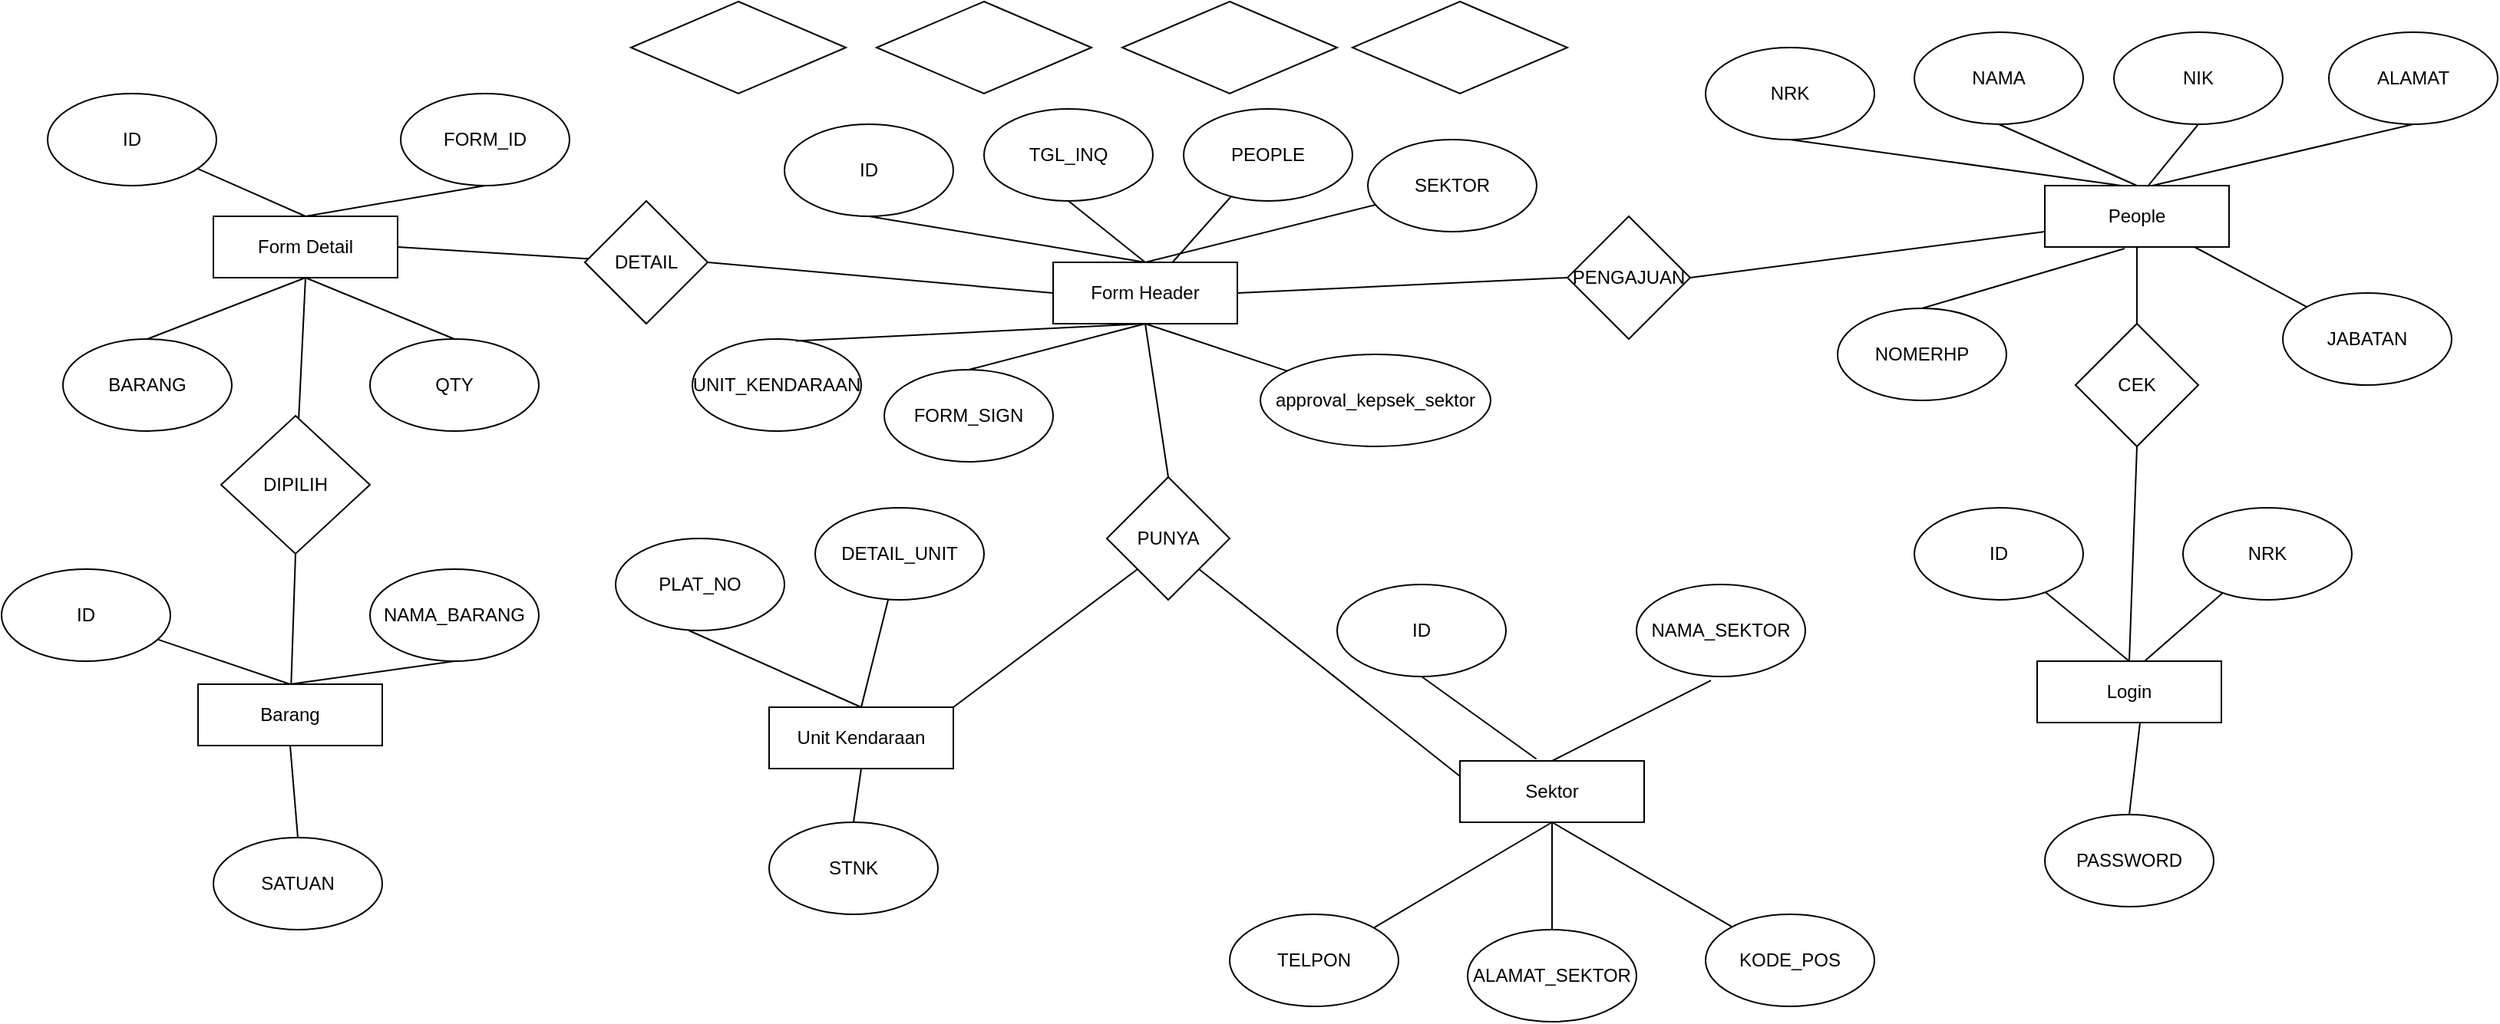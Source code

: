 <mxfile version="13.9.8" type="github">
  <diagram id="C5RBs43oDa-KdzZeNtuy" name="Page-1">
    <mxGraphModel dx="2674" dy="803" grid="1" gridSize="10" guides="1" tooltips="1" connect="1" arrows="1" fold="1" page="1" pageScale="1" pageWidth="827" pageHeight="1169" math="0" shadow="0">
      <root>
        <mxCell id="WIyWlLk6GJQsqaUBKTNV-0" />
        <mxCell id="WIyWlLk6GJQsqaUBKTNV-1" parent="WIyWlLk6GJQsqaUBKTNV-0" />
        <mxCell id="gEkuXfyN2TQjSn-Q257O-0" value="Sektor" style="rounded=0;whiteSpace=wrap;html=1;" parent="WIyWlLk6GJQsqaUBKTNV-1" vertex="1">
          <mxGeometry x="600" y="525" width="120" height="40" as="geometry" />
        </mxCell>
        <mxCell id="gEkuXfyN2TQjSn-Q257O-1" value="Barang" style="rounded=0;whiteSpace=wrap;html=1;" parent="WIyWlLk6GJQsqaUBKTNV-1" vertex="1">
          <mxGeometry x="-222" y="475" width="120" height="40" as="geometry" />
        </mxCell>
        <mxCell id="gEkuXfyN2TQjSn-Q257O-2" value="Form Header" style="rounded=0;whiteSpace=wrap;html=1;" parent="WIyWlLk6GJQsqaUBKTNV-1" vertex="1">
          <mxGeometry x="335" y="200" width="120" height="40" as="geometry" />
        </mxCell>
        <mxCell id="gEkuXfyN2TQjSn-Q257O-3" value="Unit Kendaraan" style="rounded=0;whiteSpace=wrap;html=1;" parent="WIyWlLk6GJQsqaUBKTNV-1" vertex="1">
          <mxGeometry x="150" y="490" width="120" height="40" as="geometry" />
        </mxCell>
        <mxCell id="gEkuXfyN2TQjSn-Q257O-4" value="Form Detail" style="rounded=0;whiteSpace=wrap;html=1;" parent="WIyWlLk6GJQsqaUBKTNV-1" vertex="1">
          <mxGeometry x="-212" y="170" width="120" height="40" as="geometry" />
        </mxCell>
        <mxCell id="gEkuXfyN2TQjSn-Q257O-5" value="People" style="rounded=0;whiteSpace=wrap;html=1;" parent="WIyWlLk6GJQsqaUBKTNV-1" vertex="1">
          <mxGeometry x="981" y="150" width="120" height="40" as="geometry" />
        </mxCell>
        <mxCell id="gEkuXfyN2TQjSn-Q257O-6" value="Login" style="rounded=0;whiteSpace=wrap;html=1;" parent="WIyWlLk6GJQsqaUBKTNV-1" vertex="1">
          <mxGeometry x="976" y="460" width="120" height="40" as="geometry" />
        </mxCell>
        <mxCell id="gEkuXfyN2TQjSn-Q257O-7" value="" style="rhombus;whiteSpace=wrap;html=1;" parent="WIyWlLk6GJQsqaUBKTNV-1" vertex="1">
          <mxGeometry x="60" y="30" width="140" height="60" as="geometry" />
        </mxCell>
        <mxCell id="gEkuXfyN2TQjSn-Q257O-12" value="" style="rhombus;whiteSpace=wrap;html=1;" parent="WIyWlLk6GJQsqaUBKTNV-1" vertex="1">
          <mxGeometry x="220" y="30" width="140" height="60" as="geometry" />
        </mxCell>
        <mxCell id="gEkuXfyN2TQjSn-Q257O-13" value="" style="rhombus;whiteSpace=wrap;html=1;" parent="WIyWlLk6GJQsqaUBKTNV-1" vertex="1">
          <mxGeometry x="380" y="30" width="140" height="60" as="geometry" />
        </mxCell>
        <mxCell id="gEkuXfyN2TQjSn-Q257O-14" value="" style="rhombus;whiteSpace=wrap;html=1;" parent="WIyWlLk6GJQsqaUBKTNV-1" vertex="1">
          <mxGeometry x="530" y="30" width="140" height="60" as="geometry" />
        </mxCell>
        <mxCell id="gEkuXfyN2TQjSn-Q257O-15" value="ID" style="ellipse;whiteSpace=wrap;html=1;" parent="WIyWlLk6GJQsqaUBKTNV-1" vertex="1">
          <mxGeometry x="520" y="410" width="110" height="60" as="geometry" />
        </mxCell>
        <mxCell id="gEkuXfyN2TQjSn-Q257O-16" value="KODE_POS" style="ellipse;whiteSpace=wrap;html=1;" parent="WIyWlLk6GJQsqaUBKTNV-1" vertex="1">
          <mxGeometry x="760" y="625" width="110" height="60" as="geometry" />
        </mxCell>
        <mxCell id="gEkuXfyN2TQjSn-Q257O-17" value="TELPON" style="ellipse;whiteSpace=wrap;html=1;" parent="WIyWlLk6GJQsqaUBKTNV-1" vertex="1">
          <mxGeometry x="450" y="625" width="110" height="60" as="geometry" />
        </mxCell>
        <mxCell id="gEkuXfyN2TQjSn-Q257O-18" value="NAMA_SEKTOR" style="ellipse;whiteSpace=wrap;html=1;" parent="WIyWlLk6GJQsqaUBKTNV-1" vertex="1">
          <mxGeometry x="715" y="410" width="110" height="60" as="geometry" />
        </mxCell>
        <mxCell id="gEkuXfyN2TQjSn-Q257O-19" value="ALAMAT_SEKTOR" style="ellipse;whiteSpace=wrap;html=1;" parent="WIyWlLk6GJQsqaUBKTNV-1" vertex="1">
          <mxGeometry x="605" y="635" width="110" height="60" as="geometry" />
        </mxCell>
        <mxCell id="gEkuXfyN2TQjSn-Q257O-29" value="" style="endArrow=none;html=1;exitX=1;exitY=0;exitDx=0;exitDy=0;entryX=0.5;entryY=1;entryDx=0;entryDy=0;" parent="WIyWlLk6GJQsqaUBKTNV-1" source="gEkuXfyN2TQjSn-Q257O-17" target="gEkuXfyN2TQjSn-Q257O-0" edge="1">
          <mxGeometry width="50" height="50" relative="1" as="geometry">
            <mxPoint x="880" y="250" as="sourcePoint" />
            <mxPoint x="930" y="200" as="targetPoint" />
          </mxGeometry>
        </mxCell>
        <mxCell id="gEkuXfyN2TQjSn-Q257O-30" value="" style="endArrow=none;html=1;entryX=0.5;entryY=1;entryDx=0;entryDy=0;exitX=0.415;exitY=-0.031;exitDx=0;exitDy=0;exitPerimeter=0;" parent="WIyWlLk6GJQsqaUBKTNV-1" source="gEkuXfyN2TQjSn-Q257O-0" target="gEkuXfyN2TQjSn-Q257O-15" edge="1">
          <mxGeometry width="50" height="50" relative="1" as="geometry">
            <mxPoint x="875" y="160" as="sourcePoint" />
            <mxPoint x="930" y="100" as="targetPoint" />
          </mxGeometry>
        </mxCell>
        <mxCell id="gEkuXfyN2TQjSn-Q257O-31" value="" style="endArrow=none;html=1;exitX=0.5;exitY=0;exitDx=0;exitDy=0;entryX=0.5;entryY=1;entryDx=0;entryDy=0;" parent="WIyWlLk6GJQsqaUBKTNV-1" source="gEkuXfyN2TQjSn-Q257O-19" edge="1" target="gEkuXfyN2TQjSn-Q257O-0">
          <mxGeometry width="50" height="50" relative="1" as="geometry">
            <mxPoint x="960" y="250" as="sourcePoint" />
            <mxPoint x="980" y="180" as="targetPoint" />
          </mxGeometry>
        </mxCell>
        <mxCell id="gEkuXfyN2TQjSn-Q257O-32" value="" style="endArrow=none;html=1;entryX=0.5;entryY=1;entryDx=0;entryDy=0;" parent="WIyWlLk6GJQsqaUBKTNV-1" source="gEkuXfyN2TQjSn-Q257O-16" target="gEkuXfyN2TQjSn-Q257O-0" edge="1">
          <mxGeometry width="50" height="50" relative="1" as="geometry">
            <mxPoint x="1060" y="250" as="sourcePoint" />
            <mxPoint x="1110" y="200" as="targetPoint" />
          </mxGeometry>
        </mxCell>
        <mxCell id="gEkuXfyN2TQjSn-Q257O-33" value="" style="endArrow=none;html=1;exitX=0.441;exitY=1.042;exitDx=0;exitDy=0;exitPerimeter=0;entryX=0.5;entryY=0;entryDx=0;entryDy=0;" parent="WIyWlLk6GJQsqaUBKTNV-1" source="gEkuXfyN2TQjSn-Q257O-18" target="gEkuXfyN2TQjSn-Q257O-0" edge="1">
          <mxGeometry width="50" height="50" relative="1" as="geometry">
            <mxPoint x="1055" y="130" as="sourcePoint" />
            <mxPoint x="980" y="140" as="targetPoint" />
          </mxGeometry>
        </mxCell>
        <mxCell id="gEkuXfyN2TQjSn-Q257O-35" value="TGL_INQ" style="ellipse;whiteSpace=wrap;html=1;" parent="WIyWlLk6GJQsqaUBKTNV-1" vertex="1">
          <mxGeometry x="290" y="100" width="110" height="60" as="geometry" />
        </mxCell>
        <mxCell id="gEkuXfyN2TQjSn-Q257O-36" value="PEOPLE" style="ellipse;whiteSpace=wrap;html=1;" parent="WIyWlLk6GJQsqaUBKTNV-1" vertex="1">
          <mxGeometry x="420" y="100" width="110" height="60" as="geometry" />
        </mxCell>
        <mxCell id="gEkuXfyN2TQjSn-Q257O-37" value="approval_kepsek_sektor" style="ellipse;whiteSpace=wrap;html=1;" parent="WIyWlLk6GJQsqaUBKTNV-1" vertex="1">
          <mxGeometry x="470" y="260" width="150" height="60" as="geometry" />
        </mxCell>
        <mxCell id="gEkuXfyN2TQjSn-Q257O-38" value="FORM_SIGN" style="ellipse;whiteSpace=wrap;html=1;" parent="WIyWlLk6GJQsqaUBKTNV-1" vertex="1">
          <mxGeometry x="225" y="270" width="110" height="60" as="geometry" />
        </mxCell>
        <mxCell id="gEkuXfyN2TQjSn-Q257O-39" value="UNIT_KENDARAAN" style="ellipse;whiteSpace=wrap;html=1;" parent="WIyWlLk6GJQsqaUBKTNV-1" vertex="1">
          <mxGeometry x="100" y="250" width="110" height="60" as="geometry" />
        </mxCell>
        <mxCell id="gEkuXfyN2TQjSn-Q257O-41" value="ID" style="ellipse;whiteSpace=wrap;html=1;" parent="WIyWlLk6GJQsqaUBKTNV-1" vertex="1">
          <mxGeometry x="160" y="110" width="110" height="60" as="geometry" />
        </mxCell>
        <mxCell id="gEkuXfyN2TQjSn-Q257O-43" value="SEKTOR" style="ellipse;whiteSpace=wrap;html=1;" parent="WIyWlLk6GJQsqaUBKTNV-1" vertex="1">
          <mxGeometry x="540" y="120" width="110" height="60" as="geometry" />
        </mxCell>
        <mxCell id="gEkuXfyN2TQjSn-Q257O-44" value="" style="endArrow=none;html=1;exitX=0.612;exitY=0.021;exitDx=0;exitDy=0;exitPerimeter=0;entryX=0.5;entryY=1;entryDx=0;entryDy=0;" parent="WIyWlLk6GJQsqaUBKTNV-1" source="gEkuXfyN2TQjSn-Q257O-39" target="gEkuXfyN2TQjSn-Q257O-2" edge="1">
          <mxGeometry width="50" height="50" relative="1" as="geometry">
            <mxPoint x="420" y="250" as="sourcePoint" />
            <mxPoint x="470" y="200" as="targetPoint" />
          </mxGeometry>
        </mxCell>
        <mxCell id="gEkuXfyN2TQjSn-Q257O-45" value="" style="endArrow=none;html=1;exitX=0.5;exitY=0;exitDx=0;exitDy=0;entryX=0.5;entryY=1;entryDx=0;entryDy=0;" parent="WIyWlLk6GJQsqaUBKTNV-1" source="gEkuXfyN2TQjSn-Q257O-38" target="gEkuXfyN2TQjSn-Q257O-2" edge="1">
          <mxGeometry width="50" height="50" relative="1" as="geometry">
            <mxPoint x="570" y="290" as="sourcePoint" />
            <mxPoint x="620" y="240" as="targetPoint" />
          </mxGeometry>
        </mxCell>
        <mxCell id="gEkuXfyN2TQjSn-Q257O-46" value="" style="endArrow=none;html=1;entryX=0.5;entryY=1;entryDx=0;entryDy=0;" parent="WIyWlLk6GJQsqaUBKTNV-1" source="gEkuXfyN2TQjSn-Q257O-37" target="gEkuXfyN2TQjSn-Q257O-2" edge="1">
          <mxGeometry width="50" height="50" relative="1" as="geometry">
            <mxPoint x="670" y="450" as="sourcePoint" />
            <mxPoint x="720" y="400" as="targetPoint" />
          </mxGeometry>
        </mxCell>
        <mxCell id="gEkuXfyN2TQjSn-Q257O-47" value="" style="endArrow=none;html=1;entryX=0.5;entryY=1;entryDx=0;entryDy=0;exitX=0.5;exitY=0;exitDx=0;exitDy=0;" parent="WIyWlLk6GJQsqaUBKTNV-1" source="gEkuXfyN2TQjSn-Q257O-2" target="gEkuXfyN2TQjSn-Q257O-41" edge="1">
          <mxGeometry width="50" height="50" relative="1" as="geometry">
            <mxPoint x="440" y="210" as="sourcePoint" />
            <mxPoint x="490" y="160" as="targetPoint" />
          </mxGeometry>
        </mxCell>
        <mxCell id="gEkuXfyN2TQjSn-Q257O-48" value="" style="endArrow=none;html=1;entryX=0.5;entryY=1;entryDx=0;entryDy=0;exitX=0.5;exitY=0;exitDx=0;exitDy=0;" parent="WIyWlLk6GJQsqaUBKTNV-1" source="gEkuXfyN2TQjSn-Q257O-2" target="gEkuXfyN2TQjSn-Q257O-35" edge="1">
          <mxGeometry width="50" height="50" relative="1" as="geometry">
            <mxPoint x="580" y="200" as="sourcePoint" />
            <mxPoint x="630" y="150" as="targetPoint" />
          </mxGeometry>
        </mxCell>
        <mxCell id="gEkuXfyN2TQjSn-Q257O-50" value="" style="endArrow=none;html=1;" parent="WIyWlLk6GJQsqaUBKTNV-1" source="gEkuXfyN2TQjSn-Q257O-2" target="gEkuXfyN2TQjSn-Q257O-36" edge="1">
          <mxGeometry width="50" height="50" relative="1" as="geometry">
            <mxPoint x="600" y="180" as="sourcePoint" />
            <mxPoint x="651" y="151" as="targetPoint" />
          </mxGeometry>
        </mxCell>
        <mxCell id="gEkuXfyN2TQjSn-Q257O-51" value="" style="endArrow=none;html=1;exitX=0.5;exitY=0;exitDx=0;exitDy=0;" parent="WIyWlLk6GJQsqaUBKTNV-1" source="gEkuXfyN2TQjSn-Q257O-2" target="gEkuXfyN2TQjSn-Q257O-43" edge="1">
          <mxGeometry width="50" height="50" relative="1" as="geometry">
            <mxPoint x="680" y="210" as="sourcePoint" />
            <mxPoint x="730" y="160" as="targetPoint" />
          </mxGeometry>
        </mxCell>
        <mxCell id="gEkuXfyN2TQjSn-Q257O-52" value="ID" style="ellipse;whiteSpace=wrap;html=1;" parent="WIyWlLk6GJQsqaUBKTNV-1" vertex="1">
          <mxGeometry x="-320" y="90" width="110" height="60" as="geometry" />
        </mxCell>
        <mxCell id="gEkuXfyN2TQjSn-Q257O-53" value="FORM_ID" style="ellipse;whiteSpace=wrap;html=1;" parent="WIyWlLk6GJQsqaUBKTNV-1" vertex="1">
          <mxGeometry x="-90" y="90" width="110" height="60" as="geometry" />
        </mxCell>
        <mxCell id="gEkuXfyN2TQjSn-Q257O-54" value="QTY" style="ellipse;whiteSpace=wrap;html=1;" parent="WIyWlLk6GJQsqaUBKTNV-1" vertex="1">
          <mxGeometry x="-110" y="250" width="110" height="60" as="geometry" />
        </mxCell>
        <mxCell id="gEkuXfyN2TQjSn-Q257O-55" value="BARANG" style="ellipse;whiteSpace=wrap;html=1;" parent="WIyWlLk6GJQsqaUBKTNV-1" vertex="1">
          <mxGeometry x="-310" y="250" width="110" height="60" as="geometry" />
        </mxCell>
        <mxCell id="gEkuXfyN2TQjSn-Q257O-56" value="" style="endArrow=none;html=1;exitX=0.5;exitY=0;exitDx=0;exitDy=0;entryX=0.5;entryY=1;entryDx=0;entryDy=0;" parent="WIyWlLk6GJQsqaUBKTNV-1" source="gEkuXfyN2TQjSn-Q257O-55" target="gEkuXfyN2TQjSn-Q257O-4" edge="1">
          <mxGeometry width="50" height="50" relative="1" as="geometry">
            <mxPoint x="550" y="330" as="sourcePoint" />
            <mxPoint x="600" y="280" as="targetPoint" />
          </mxGeometry>
        </mxCell>
        <mxCell id="gEkuXfyN2TQjSn-Q257O-57" value="" style="endArrow=none;html=1;exitX=0.5;exitY=0;exitDx=0;exitDy=0;entryX=0.5;entryY=1;entryDx=0;entryDy=0;" parent="WIyWlLk6GJQsqaUBKTNV-1" source="gEkuXfyN2TQjSn-Q257O-54" target="gEkuXfyN2TQjSn-Q257O-4" edge="1">
          <mxGeometry width="50" height="50" relative="1" as="geometry">
            <mxPoint x="550" y="330" as="sourcePoint" />
            <mxPoint x="600" y="280" as="targetPoint" />
          </mxGeometry>
        </mxCell>
        <mxCell id="gEkuXfyN2TQjSn-Q257O-58" value="" style="endArrow=none;html=1;exitX=0.5;exitY=0;exitDx=0;exitDy=0;" parent="WIyWlLk6GJQsqaUBKTNV-1" source="gEkuXfyN2TQjSn-Q257O-4" target="gEkuXfyN2TQjSn-Q257O-52" edge="1">
          <mxGeometry width="50" height="50" relative="1" as="geometry">
            <mxPoint x="160" y="330" as="sourcePoint" />
            <mxPoint x="210" y="280" as="targetPoint" />
          </mxGeometry>
        </mxCell>
        <mxCell id="gEkuXfyN2TQjSn-Q257O-59" value="" style="endArrow=none;html=1;entryX=0.5;entryY=1;entryDx=0;entryDy=0;exitX=0.5;exitY=0;exitDx=0;exitDy=0;" parent="WIyWlLk6GJQsqaUBKTNV-1" source="gEkuXfyN2TQjSn-Q257O-4" target="gEkuXfyN2TQjSn-Q257O-53" edge="1">
          <mxGeometry width="50" height="50" relative="1" as="geometry">
            <mxPoint x="160" y="330" as="sourcePoint" />
            <mxPoint x="210" y="280" as="targetPoint" />
          </mxGeometry>
        </mxCell>
        <mxCell id="gEkuXfyN2TQjSn-Q257O-60" value="ID" style="ellipse;whiteSpace=wrap;html=1;" parent="WIyWlLk6GJQsqaUBKTNV-1" vertex="1">
          <mxGeometry x="-350" y="400" width="110" height="60" as="geometry" />
        </mxCell>
        <mxCell id="gEkuXfyN2TQjSn-Q257O-61" value="SATUAN" style="ellipse;whiteSpace=wrap;html=1;" parent="WIyWlLk6GJQsqaUBKTNV-1" vertex="1">
          <mxGeometry x="-212" y="575" width="110" height="60" as="geometry" />
        </mxCell>
        <mxCell id="gEkuXfyN2TQjSn-Q257O-62" value="NAMA_BARANG" style="ellipse;whiteSpace=wrap;html=1;" parent="WIyWlLk6GJQsqaUBKTNV-1" vertex="1">
          <mxGeometry x="-110" y="400" width="110" height="60" as="geometry" />
        </mxCell>
        <mxCell id="gEkuXfyN2TQjSn-Q257O-63" value="" style="endArrow=none;html=1;exitX=0.5;exitY=0;exitDx=0;exitDy=0;entryX=0.5;entryY=1;entryDx=0;entryDy=0;" parent="WIyWlLk6GJQsqaUBKTNV-1" source="gEkuXfyN2TQjSn-Q257O-61" target="gEkuXfyN2TQjSn-Q257O-1" edge="1">
          <mxGeometry width="50" height="50" relative="1" as="geometry">
            <mxPoint x="160" y="330" as="sourcePoint" />
            <mxPoint x="210" y="280" as="targetPoint" />
          </mxGeometry>
        </mxCell>
        <mxCell id="gEkuXfyN2TQjSn-Q257O-64" value="" style="endArrow=none;html=1;exitX=0.5;exitY=0;exitDx=0;exitDy=0;" parent="WIyWlLk6GJQsqaUBKTNV-1" source="gEkuXfyN2TQjSn-Q257O-1" target="gEkuXfyN2TQjSn-Q257O-60" edge="1">
          <mxGeometry width="50" height="50" relative="1" as="geometry">
            <mxPoint x="160" y="330" as="sourcePoint" />
            <mxPoint x="180" y="280" as="targetPoint" />
          </mxGeometry>
        </mxCell>
        <mxCell id="gEkuXfyN2TQjSn-Q257O-65" value="" style="endArrow=none;html=1;exitX=0.5;exitY=0;exitDx=0;exitDy=0;entryX=0.5;entryY=1;entryDx=0;entryDy=0;" parent="WIyWlLk6GJQsqaUBKTNV-1" source="gEkuXfyN2TQjSn-Q257O-1" target="gEkuXfyN2TQjSn-Q257O-62" edge="1">
          <mxGeometry width="50" height="50" relative="1" as="geometry">
            <mxPoint x="160" y="330" as="sourcePoint" />
            <mxPoint x="210" y="280" as="targetPoint" />
          </mxGeometry>
        </mxCell>
        <mxCell id="gEkuXfyN2TQjSn-Q257O-66" value="STNK" style="ellipse;whiteSpace=wrap;html=1;" parent="WIyWlLk6GJQsqaUBKTNV-1" vertex="1">
          <mxGeometry x="150" y="565" width="110" height="60" as="geometry" />
        </mxCell>
        <mxCell id="gEkuXfyN2TQjSn-Q257O-67" value="DETAIL_UNIT" style="ellipse;whiteSpace=wrap;html=1;" parent="WIyWlLk6GJQsqaUBKTNV-1" vertex="1">
          <mxGeometry x="180" y="360" width="110" height="60" as="geometry" />
        </mxCell>
        <mxCell id="gEkuXfyN2TQjSn-Q257O-68" value="PLAT_NO" style="ellipse;whiteSpace=wrap;html=1;" parent="WIyWlLk6GJQsqaUBKTNV-1" vertex="1">
          <mxGeometry x="50" y="380" width="110" height="60" as="geometry" />
        </mxCell>
        <mxCell id="gEkuXfyN2TQjSn-Q257O-69" value="" style="endArrow=none;html=1;entryX=0.434;entryY=1;entryDx=0;entryDy=0;entryPerimeter=0;exitX=0.5;exitY=0;exitDx=0;exitDy=0;" parent="WIyWlLk6GJQsqaUBKTNV-1" source="gEkuXfyN2TQjSn-Q257O-3" target="gEkuXfyN2TQjSn-Q257O-68" edge="1">
          <mxGeometry width="50" height="50" relative="1" as="geometry">
            <mxPoint x="-20" y="430" as="sourcePoint" />
            <mxPoint x="30" y="380" as="targetPoint" />
          </mxGeometry>
        </mxCell>
        <mxCell id="gEkuXfyN2TQjSn-Q257O-70" value="" style="endArrow=none;html=1;exitX=0.5;exitY=0;exitDx=0;exitDy=0;" parent="WIyWlLk6GJQsqaUBKTNV-1" source="gEkuXfyN2TQjSn-Q257O-3" target="gEkuXfyN2TQjSn-Q257O-67" edge="1">
          <mxGeometry width="50" height="50" relative="1" as="geometry">
            <mxPoint x="130" y="420" as="sourcePoint" />
            <mxPoint x="180" y="370" as="targetPoint" />
          </mxGeometry>
        </mxCell>
        <mxCell id="gEkuXfyN2TQjSn-Q257O-71" value="" style="endArrow=none;html=1;exitX=0.5;exitY=0;exitDx=0;exitDy=0;entryX=0.5;entryY=1;entryDx=0;entryDy=0;" parent="WIyWlLk6GJQsqaUBKTNV-1" source="gEkuXfyN2TQjSn-Q257O-66" target="gEkuXfyN2TQjSn-Q257O-3" edge="1">
          <mxGeometry width="50" height="50" relative="1" as="geometry">
            <mxPoint x="160" y="330" as="sourcePoint" />
            <mxPoint x="210" y="280" as="targetPoint" />
          </mxGeometry>
        </mxCell>
        <mxCell id="gEkuXfyN2TQjSn-Q257O-73" value="JABATAN" style="ellipse;whiteSpace=wrap;html=1;" parent="WIyWlLk6GJQsqaUBKTNV-1" vertex="1">
          <mxGeometry x="1136" y="220" width="110" height="60" as="geometry" />
        </mxCell>
        <mxCell id="gEkuXfyN2TQjSn-Q257O-74" value="NOMERHP" style="ellipse;whiteSpace=wrap;html=1;" parent="WIyWlLk6GJQsqaUBKTNV-1" vertex="1">
          <mxGeometry x="846" y="230" width="110" height="60" as="geometry" />
        </mxCell>
        <mxCell id="gEkuXfyN2TQjSn-Q257O-75" value="NRK" style="ellipse;whiteSpace=wrap;html=1;" parent="WIyWlLk6GJQsqaUBKTNV-1" vertex="1">
          <mxGeometry x="760" y="60" width="110" height="60" as="geometry" />
        </mxCell>
        <mxCell id="gEkuXfyN2TQjSn-Q257O-76" value="ALAMAT" style="ellipse;whiteSpace=wrap;html=1;" parent="WIyWlLk6GJQsqaUBKTNV-1" vertex="1">
          <mxGeometry x="1166" y="50" width="110" height="60" as="geometry" />
        </mxCell>
        <mxCell id="gEkuXfyN2TQjSn-Q257O-77" value="NAMA" style="ellipse;whiteSpace=wrap;html=1;" parent="WIyWlLk6GJQsqaUBKTNV-1" vertex="1">
          <mxGeometry x="896" y="50" width="110" height="60" as="geometry" />
        </mxCell>
        <mxCell id="gEkuXfyN2TQjSn-Q257O-78" value="NIK" style="ellipse;whiteSpace=wrap;html=1;" parent="WIyWlLk6GJQsqaUBKTNV-1" vertex="1">
          <mxGeometry x="1026" y="50" width="110" height="60" as="geometry" />
        </mxCell>
        <mxCell id="gEkuXfyN2TQjSn-Q257O-79" value="" style="endArrow=none;html=1;entryX=0.5;entryY=1;entryDx=0;entryDy=0;exitX=0.417;exitY=0;exitDx=0;exitDy=0;exitPerimeter=0;" parent="WIyWlLk6GJQsqaUBKTNV-1" source="gEkuXfyN2TQjSn-Q257O-5" target="gEkuXfyN2TQjSn-Q257O-75" edge="1">
          <mxGeometry width="50" height="50" relative="1" as="geometry">
            <mxPoint x="330" y="470" as="sourcePoint" />
            <mxPoint x="380" y="420" as="targetPoint" />
          </mxGeometry>
        </mxCell>
        <mxCell id="gEkuXfyN2TQjSn-Q257O-80" value="" style="endArrow=none;html=1;exitX=0.5;exitY=0;exitDx=0;exitDy=0;entryX=0.5;entryY=1;entryDx=0;entryDy=0;" parent="WIyWlLk6GJQsqaUBKTNV-1" source="gEkuXfyN2TQjSn-Q257O-5" target="gEkuXfyN2TQjSn-Q257O-77" edge="1">
          <mxGeometry width="50" height="50" relative="1" as="geometry">
            <mxPoint x="330" y="470" as="sourcePoint" />
            <mxPoint x="380" y="420" as="targetPoint" />
          </mxGeometry>
        </mxCell>
        <mxCell id="gEkuXfyN2TQjSn-Q257O-81" value="" style="endArrow=none;html=1;exitX=0.583;exitY=0;exitDx=0;exitDy=0;exitPerimeter=0;entryX=0.5;entryY=1;entryDx=0;entryDy=0;" parent="WIyWlLk6GJQsqaUBKTNV-1" source="gEkuXfyN2TQjSn-Q257O-5" target="gEkuXfyN2TQjSn-Q257O-76" edge="1">
          <mxGeometry width="50" height="50" relative="1" as="geometry">
            <mxPoint x="330" y="470" as="sourcePoint" />
            <mxPoint x="380" y="420" as="targetPoint" />
          </mxGeometry>
        </mxCell>
        <mxCell id="gEkuXfyN2TQjSn-Q257O-82" value="" style="endArrow=none;html=1;exitX=0.558;exitY=0.013;exitDx=0;exitDy=0;exitPerimeter=0;entryX=0.5;entryY=1;entryDx=0;entryDy=0;" parent="WIyWlLk6GJQsqaUBKTNV-1" source="gEkuXfyN2TQjSn-Q257O-5" target="gEkuXfyN2TQjSn-Q257O-78" edge="1">
          <mxGeometry width="50" height="50" relative="1" as="geometry">
            <mxPoint x="330" y="470" as="sourcePoint" />
            <mxPoint x="380" y="420" as="targetPoint" />
          </mxGeometry>
        </mxCell>
        <mxCell id="gEkuXfyN2TQjSn-Q257O-83" value="" style="endArrow=none;html=1;entryX=0.433;entryY=1.025;entryDx=0;entryDy=0;entryPerimeter=0;exitX=0.5;exitY=0;exitDx=0;exitDy=0;" parent="WIyWlLk6GJQsqaUBKTNV-1" source="gEkuXfyN2TQjSn-Q257O-74" target="gEkuXfyN2TQjSn-Q257O-5" edge="1">
          <mxGeometry width="50" height="50" relative="1" as="geometry">
            <mxPoint x="390" y="580" as="sourcePoint" />
            <mxPoint x="440" y="530" as="targetPoint" />
          </mxGeometry>
        </mxCell>
        <mxCell id="gEkuXfyN2TQjSn-Q257O-84" value="" style="endArrow=none;html=1;" parent="WIyWlLk6GJQsqaUBKTNV-1" source="gEkuXfyN2TQjSn-Q257O-73" target="gEkuXfyN2TQjSn-Q257O-5" edge="1">
          <mxGeometry width="50" height="50" relative="1" as="geometry">
            <mxPoint x="330" y="470" as="sourcePoint" />
            <mxPoint x="380" y="420" as="targetPoint" />
          </mxGeometry>
        </mxCell>
        <mxCell id="gEkuXfyN2TQjSn-Q257O-86" value="PASSWORD" style="ellipse;whiteSpace=wrap;html=1;" parent="WIyWlLk6GJQsqaUBKTNV-1" vertex="1">
          <mxGeometry x="981" y="560" width="110" height="60" as="geometry" />
        </mxCell>
        <mxCell id="gEkuXfyN2TQjSn-Q257O-87" value="NRK" style="ellipse;whiteSpace=wrap;html=1;" parent="WIyWlLk6GJQsqaUBKTNV-1" vertex="1">
          <mxGeometry x="1071" y="360" width="110" height="60" as="geometry" />
        </mxCell>
        <mxCell id="gEkuXfyN2TQjSn-Q257O-88" value="ID" style="ellipse;whiteSpace=wrap;html=1;" parent="WIyWlLk6GJQsqaUBKTNV-1" vertex="1">
          <mxGeometry x="896" y="360" width="110" height="60" as="geometry" />
        </mxCell>
        <mxCell id="gEkuXfyN2TQjSn-Q257O-89" value="" style="endArrow=none;html=1;exitX=0.5;exitY=0;exitDx=0;exitDy=0;entryX=0.558;entryY=1.013;entryDx=0;entryDy=0;entryPerimeter=0;" parent="WIyWlLk6GJQsqaUBKTNV-1" source="gEkuXfyN2TQjSn-Q257O-86" target="gEkuXfyN2TQjSn-Q257O-6" edge="1">
          <mxGeometry width="50" height="50" relative="1" as="geometry">
            <mxPoint x="330" y="470" as="sourcePoint" />
            <mxPoint x="380" y="420" as="targetPoint" />
          </mxGeometry>
        </mxCell>
        <mxCell id="gEkuXfyN2TQjSn-Q257O-90" value="" style="endArrow=none;html=1;exitX=0.5;exitY=0;exitDx=0;exitDy=0;" parent="WIyWlLk6GJQsqaUBKTNV-1" source="gEkuXfyN2TQjSn-Q257O-6" target="gEkuXfyN2TQjSn-Q257O-88" edge="1">
          <mxGeometry width="50" height="50" relative="1" as="geometry">
            <mxPoint x="330" y="470" as="sourcePoint" />
            <mxPoint x="380" y="420" as="targetPoint" />
          </mxGeometry>
        </mxCell>
        <mxCell id="gEkuXfyN2TQjSn-Q257O-91" value="" style="endArrow=none;html=1;exitX=0.583;exitY=0;exitDx=0;exitDy=0;exitPerimeter=0;" parent="WIyWlLk6GJQsqaUBKTNV-1" source="gEkuXfyN2TQjSn-Q257O-6" target="gEkuXfyN2TQjSn-Q257O-87" edge="1">
          <mxGeometry width="50" height="50" relative="1" as="geometry">
            <mxPoint x="870" y="560" as="sourcePoint" />
            <mxPoint x="920" y="510" as="targetPoint" />
          </mxGeometry>
        </mxCell>
        <mxCell id="7tayIIrtbHIYoCgpHcLx-1" value="DIPILIH" style="rhombus;whiteSpace=wrap;html=1;" vertex="1" parent="WIyWlLk6GJQsqaUBKTNV-1">
          <mxGeometry x="-207" y="300" width="97" height="90" as="geometry" />
        </mxCell>
        <mxCell id="7tayIIrtbHIYoCgpHcLx-2" value="PUNYA" style="rhombus;whiteSpace=wrap;html=1;" vertex="1" parent="WIyWlLk6GJQsqaUBKTNV-1">
          <mxGeometry x="370" y="340" width="80" height="80" as="geometry" />
        </mxCell>
        <mxCell id="7tayIIrtbHIYoCgpHcLx-3" value="DETAIL" style="rhombus;whiteSpace=wrap;html=1;" vertex="1" parent="WIyWlLk6GJQsqaUBKTNV-1">
          <mxGeometry x="30" y="160" width="80" height="80" as="geometry" />
        </mxCell>
        <mxCell id="7tayIIrtbHIYoCgpHcLx-4" value="PENGAJUAN" style="rhombus;whiteSpace=wrap;html=1;" vertex="1" parent="WIyWlLk6GJQsqaUBKTNV-1">
          <mxGeometry x="670" y="170" width="80" height="80" as="geometry" />
        </mxCell>
        <mxCell id="7tayIIrtbHIYoCgpHcLx-7" value="CEK" style="rhombus;whiteSpace=wrap;html=1;" vertex="1" parent="WIyWlLk6GJQsqaUBKTNV-1">
          <mxGeometry x="1001" y="240" width="80" height="80" as="geometry" />
        </mxCell>
        <mxCell id="7tayIIrtbHIYoCgpHcLx-8" value="" style="endArrow=none;html=1;exitX=0.5;exitY=0;exitDx=0;exitDy=0;entryX=0.5;entryY=1;entryDx=0;entryDy=0;" edge="1" parent="WIyWlLk6GJQsqaUBKTNV-1" source="7tayIIrtbHIYoCgpHcLx-2" target="gEkuXfyN2TQjSn-Q257O-2">
          <mxGeometry width="50" height="50" relative="1" as="geometry">
            <mxPoint x="480" y="360" as="sourcePoint" />
            <mxPoint x="530" y="310" as="targetPoint" />
          </mxGeometry>
        </mxCell>
        <mxCell id="7tayIIrtbHIYoCgpHcLx-11" value="" style="endArrow=none;html=1;entryX=0.5;entryY=1;entryDx=0;entryDy=0;" edge="1" parent="WIyWlLk6GJQsqaUBKTNV-1" source="7tayIIrtbHIYoCgpHcLx-1" target="gEkuXfyN2TQjSn-Q257O-4">
          <mxGeometry width="50" height="50" relative="1" as="geometry">
            <mxPoint x="-160" y="320" as="sourcePoint" />
            <mxPoint x="-150" y="220" as="targetPoint" />
          </mxGeometry>
        </mxCell>
        <mxCell id="7tayIIrtbHIYoCgpHcLx-12" value="" style="endArrow=none;html=1;entryX=0.5;entryY=1;entryDx=0;entryDy=0;" edge="1" parent="WIyWlLk6GJQsqaUBKTNV-1" source="gEkuXfyN2TQjSn-Q257O-1" target="7tayIIrtbHIYoCgpHcLx-1">
          <mxGeometry width="50" height="50" relative="1" as="geometry">
            <mxPoint x="-330" y="390" as="sourcePoint" />
            <mxPoint x="-280" y="340" as="targetPoint" />
          </mxGeometry>
        </mxCell>
        <mxCell id="7tayIIrtbHIYoCgpHcLx-13" value="" style="endArrow=none;html=1;exitX=1;exitY=0;exitDx=0;exitDy=0;entryX=0;entryY=1;entryDx=0;entryDy=0;" edge="1" parent="WIyWlLk6GJQsqaUBKTNV-1" source="gEkuXfyN2TQjSn-Q257O-3" target="7tayIIrtbHIYoCgpHcLx-2">
          <mxGeometry width="50" height="50" relative="1" as="geometry">
            <mxPoint x="310" y="490" as="sourcePoint" />
            <mxPoint x="360" y="440" as="targetPoint" />
          </mxGeometry>
        </mxCell>
        <mxCell id="7tayIIrtbHIYoCgpHcLx-14" value="" style="endArrow=none;html=1;entryX=1;entryY=1;entryDx=0;entryDy=0;exitX=0;exitY=0.25;exitDx=0;exitDy=0;" edge="1" parent="WIyWlLk6GJQsqaUBKTNV-1" source="gEkuXfyN2TQjSn-Q257O-0" target="7tayIIrtbHIYoCgpHcLx-2">
          <mxGeometry width="50" height="50" relative="1" as="geometry">
            <mxPoint x="450" y="530" as="sourcePoint" />
            <mxPoint x="500" y="480" as="targetPoint" />
          </mxGeometry>
        </mxCell>
        <mxCell id="7tayIIrtbHIYoCgpHcLx-15" value="" style="endArrow=none;html=1;entryX=0;entryY=0.5;entryDx=0;entryDy=0;exitX=1;exitY=0.5;exitDx=0;exitDy=0;" edge="1" parent="WIyWlLk6GJQsqaUBKTNV-1" source="gEkuXfyN2TQjSn-Q257O-2" target="7tayIIrtbHIYoCgpHcLx-4">
          <mxGeometry width="50" height="50" relative="1" as="geometry">
            <mxPoint x="600" y="250" as="sourcePoint" />
            <mxPoint x="650" y="200" as="targetPoint" />
          </mxGeometry>
        </mxCell>
        <mxCell id="7tayIIrtbHIYoCgpHcLx-16" value="" style="endArrow=none;html=1;entryX=1;entryY=0.5;entryDx=0;entryDy=0;exitX=0;exitY=0.75;exitDx=0;exitDy=0;" edge="1" parent="WIyWlLk6GJQsqaUBKTNV-1" source="gEkuXfyN2TQjSn-Q257O-5" target="7tayIIrtbHIYoCgpHcLx-4">
          <mxGeometry width="50" height="50" relative="1" as="geometry">
            <mxPoint x="750" y="310" as="sourcePoint" />
            <mxPoint x="800" y="260" as="targetPoint" />
          </mxGeometry>
        </mxCell>
        <mxCell id="7tayIIrtbHIYoCgpHcLx-17" value="" style="endArrow=none;html=1;entryX=0.5;entryY=1;entryDx=0;entryDy=0;exitX=0.5;exitY=0;exitDx=0;exitDy=0;" edge="1" parent="WIyWlLk6GJQsqaUBKTNV-1" source="7tayIIrtbHIYoCgpHcLx-7" target="gEkuXfyN2TQjSn-Q257O-5">
          <mxGeometry width="50" height="50" relative="1" as="geometry">
            <mxPoint x="730" y="350" as="sourcePoint" />
            <mxPoint x="780" y="300" as="targetPoint" />
          </mxGeometry>
        </mxCell>
        <mxCell id="7tayIIrtbHIYoCgpHcLx-18" value="" style="endArrow=none;html=1;entryX=0.5;entryY=1;entryDx=0;entryDy=0;exitX=0.5;exitY=0;exitDx=0;exitDy=0;" edge="1" parent="WIyWlLk6GJQsqaUBKTNV-1" source="gEkuXfyN2TQjSn-Q257O-6" target="7tayIIrtbHIYoCgpHcLx-7">
          <mxGeometry width="50" height="50" relative="1" as="geometry">
            <mxPoint x="780" y="350" as="sourcePoint" />
            <mxPoint x="830" y="300" as="targetPoint" />
          </mxGeometry>
        </mxCell>
        <mxCell id="7tayIIrtbHIYoCgpHcLx-19" value="" style="endArrow=none;html=1;exitX=1;exitY=0.5;exitDx=0;exitDy=0;" edge="1" parent="WIyWlLk6GJQsqaUBKTNV-1" source="gEkuXfyN2TQjSn-Q257O-4" target="7tayIIrtbHIYoCgpHcLx-3">
          <mxGeometry width="50" height="50" relative="1" as="geometry">
            <mxPoint x="-40" y="220" as="sourcePoint" />
            <mxPoint x="10" y="170" as="targetPoint" />
          </mxGeometry>
        </mxCell>
        <mxCell id="7tayIIrtbHIYoCgpHcLx-20" value="" style="endArrow=none;html=1;exitX=1;exitY=0.5;exitDx=0;exitDy=0;entryX=0;entryY=0.5;entryDx=0;entryDy=0;" edge="1" parent="WIyWlLk6GJQsqaUBKTNV-1" source="7tayIIrtbHIYoCgpHcLx-3" target="gEkuXfyN2TQjSn-Q257O-2">
          <mxGeometry width="50" height="50" relative="1" as="geometry">
            <mxPoint x="170" y="240" as="sourcePoint" />
            <mxPoint x="220" y="190" as="targetPoint" />
          </mxGeometry>
        </mxCell>
      </root>
    </mxGraphModel>
  </diagram>
</mxfile>
